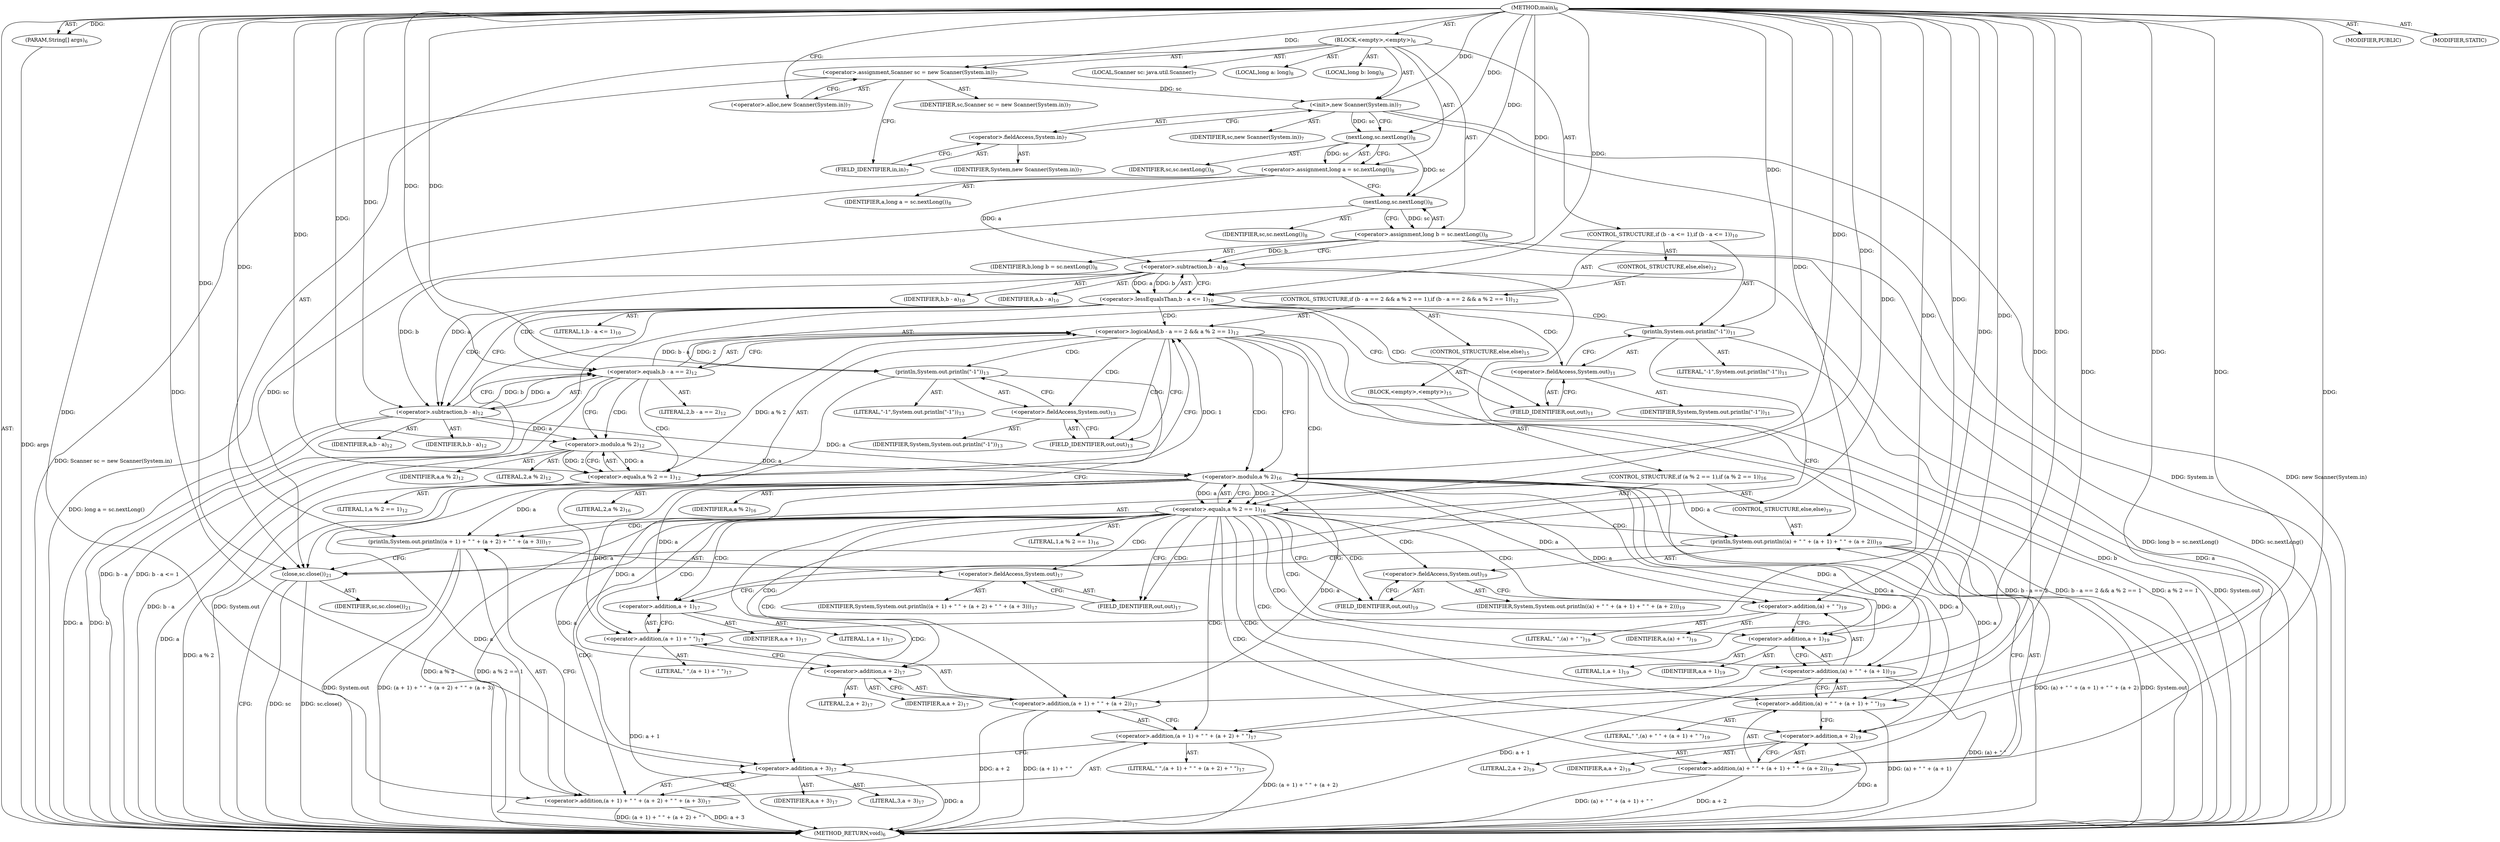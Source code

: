 digraph "main" {  
"19" [label = <(METHOD,main)<SUB>6</SUB>> ]
"20" [label = <(PARAM,String[] args)<SUB>6</SUB>> ]
"21" [label = <(BLOCK,&lt;empty&gt;,&lt;empty&gt;)<SUB>6</SUB>> ]
"4" [label = <(LOCAL,Scanner sc: java.util.Scanner)<SUB>7</SUB>> ]
"22" [label = <(&lt;operator&gt;.assignment,Scanner sc = new Scanner(System.in))<SUB>7</SUB>> ]
"23" [label = <(IDENTIFIER,sc,Scanner sc = new Scanner(System.in))<SUB>7</SUB>> ]
"24" [label = <(&lt;operator&gt;.alloc,new Scanner(System.in))<SUB>7</SUB>> ]
"25" [label = <(&lt;init&gt;,new Scanner(System.in))<SUB>7</SUB>> ]
"3" [label = <(IDENTIFIER,sc,new Scanner(System.in))<SUB>7</SUB>> ]
"26" [label = <(&lt;operator&gt;.fieldAccess,System.in)<SUB>7</SUB>> ]
"27" [label = <(IDENTIFIER,System,new Scanner(System.in))<SUB>7</SUB>> ]
"28" [label = <(FIELD_IDENTIFIER,in,in)<SUB>7</SUB>> ]
"29" [label = <(LOCAL,long a: long)<SUB>8</SUB>> ]
"30" [label = <(&lt;operator&gt;.assignment,long a = sc.nextLong())<SUB>8</SUB>> ]
"31" [label = <(IDENTIFIER,a,long a = sc.nextLong())<SUB>8</SUB>> ]
"32" [label = <(nextLong,sc.nextLong())<SUB>8</SUB>> ]
"33" [label = <(IDENTIFIER,sc,sc.nextLong())<SUB>8</SUB>> ]
"34" [label = <(LOCAL,long b: long)<SUB>8</SUB>> ]
"35" [label = <(&lt;operator&gt;.assignment,long b = sc.nextLong())<SUB>8</SUB>> ]
"36" [label = <(IDENTIFIER,b,long b = sc.nextLong())<SUB>8</SUB>> ]
"37" [label = <(nextLong,sc.nextLong())<SUB>8</SUB>> ]
"38" [label = <(IDENTIFIER,sc,sc.nextLong())<SUB>8</SUB>> ]
"39" [label = <(CONTROL_STRUCTURE,if (b - a &lt;= 1),if (b - a &lt;= 1))<SUB>10</SUB>> ]
"40" [label = <(&lt;operator&gt;.lessEqualsThan,b - a &lt;= 1)<SUB>10</SUB>> ]
"41" [label = <(&lt;operator&gt;.subtraction,b - a)<SUB>10</SUB>> ]
"42" [label = <(IDENTIFIER,b,b - a)<SUB>10</SUB>> ]
"43" [label = <(IDENTIFIER,a,b - a)<SUB>10</SUB>> ]
"44" [label = <(LITERAL,1,b - a &lt;= 1)<SUB>10</SUB>> ]
"45" [label = <(println,System.out.println(&quot;-1&quot;))<SUB>11</SUB>> ]
"46" [label = <(&lt;operator&gt;.fieldAccess,System.out)<SUB>11</SUB>> ]
"47" [label = <(IDENTIFIER,System,System.out.println(&quot;-1&quot;))<SUB>11</SUB>> ]
"48" [label = <(FIELD_IDENTIFIER,out,out)<SUB>11</SUB>> ]
"49" [label = <(LITERAL,&quot;-1&quot;,System.out.println(&quot;-1&quot;))<SUB>11</SUB>> ]
"50" [label = <(CONTROL_STRUCTURE,else,else)<SUB>12</SUB>> ]
"51" [label = <(CONTROL_STRUCTURE,if (b - a == 2 &amp;&amp; a % 2 == 1),if (b - a == 2 &amp;&amp; a % 2 == 1))<SUB>12</SUB>> ]
"52" [label = <(&lt;operator&gt;.logicalAnd,b - a == 2 &amp;&amp; a % 2 == 1)<SUB>12</SUB>> ]
"53" [label = <(&lt;operator&gt;.equals,b - a == 2)<SUB>12</SUB>> ]
"54" [label = <(&lt;operator&gt;.subtraction,b - a)<SUB>12</SUB>> ]
"55" [label = <(IDENTIFIER,b,b - a)<SUB>12</SUB>> ]
"56" [label = <(IDENTIFIER,a,b - a)<SUB>12</SUB>> ]
"57" [label = <(LITERAL,2,b - a == 2)<SUB>12</SUB>> ]
"58" [label = <(&lt;operator&gt;.equals,a % 2 == 1)<SUB>12</SUB>> ]
"59" [label = <(&lt;operator&gt;.modulo,a % 2)<SUB>12</SUB>> ]
"60" [label = <(IDENTIFIER,a,a % 2)<SUB>12</SUB>> ]
"61" [label = <(LITERAL,2,a % 2)<SUB>12</SUB>> ]
"62" [label = <(LITERAL,1,a % 2 == 1)<SUB>12</SUB>> ]
"63" [label = <(println,System.out.println(&quot;-1&quot;))<SUB>13</SUB>> ]
"64" [label = <(&lt;operator&gt;.fieldAccess,System.out)<SUB>13</SUB>> ]
"65" [label = <(IDENTIFIER,System,System.out.println(&quot;-1&quot;))<SUB>13</SUB>> ]
"66" [label = <(FIELD_IDENTIFIER,out,out)<SUB>13</SUB>> ]
"67" [label = <(LITERAL,&quot;-1&quot;,System.out.println(&quot;-1&quot;))<SUB>13</SUB>> ]
"68" [label = <(CONTROL_STRUCTURE,else,else)<SUB>15</SUB>> ]
"69" [label = <(BLOCK,&lt;empty&gt;,&lt;empty&gt;)<SUB>15</SUB>> ]
"70" [label = <(CONTROL_STRUCTURE,if (a % 2 == 1),if (a % 2 == 1))<SUB>16</SUB>> ]
"71" [label = <(&lt;operator&gt;.equals,a % 2 == 1)<SUB>16</SUB>> ]
"72" [label = <(&lt;operator&gt;.modulo,a % 2)<SUB>16</SUB>> ]
"73" [label = <(IDENTIFIER,a,a % 2)<SUB>16</SUB>> ]
"74" [label = <(LITERAL,2,a % 2)<SUB>16</SUB>> ]
"75" [label = <(LITERAL,1,a % 2 == 1)<SUB>16</SUB>> ]
"76" [label = <(println,System.out.println((a + 1) + &quot; &quot; + (a + 2) + &quot; &quot; + (a + 3)))<SUB>17</SUB>> ]
"77" [label = <(&lt;operator&gt;.fieldAccess,System.out)<SUB>17</SUB>> ]
"78" [label = <(IDENTIFIER,System,System.out.println((a + 1) + &quot; &quot; + (a + 2) + &quot; &quot; + (a + 3)))<SUB>17</SUB>> ]
"79" [label = <(FIELD_IDENTIFIER,out,out)<SUB>17</SUB>> ]
"80" [label = <(&lt;operator&gt;.addition,(a + 1) + &quot; &quot; + (a + 2) + &quot; &quot; + (a + 3))<SUB>17</SUB>> ]
"81" [label = <(&lt;operator&gt;.addition,(a + 1) + &quot; &quot; + (a + 2) + &quot; &quot;)<SUB>17</SUB>> ]
"82" [label = <(&lt;operator&gt;.addition,(a + 1) + &quot; &quot; + (a + 2))<SUB>17</SUB>> ]
"83" [label = <(&lt;operator&gt;.addition,(a + 1) + &quot; &quot;)<SUB>17</SUB>> ]
"84" [label = <(&lt;operator&gt;.addition,a + 1)<SUB>17</SUB>> ]
"85" [label = <(IDENTIFIER,a,a + 1)<SUB>17</SUB>> ]
"86" [label = <(LITERAL,1,a + 1)<SUB>17</SUB>> ]
"87" [label = <(LITERAL,&quot; &quot;,(a + 1) + &quot; &quot;)<SUB>17</SUB>> ]
"88" [label = <(&lt;operator&gt;.addition,a + 2)<SUB>17</SUB>> ]
"89" [label = <(IDENTIFIER,a,a + 2)<SUB>17</SUB>> ]
"90" [label = <(LITERAL,2,a + 2)<SUB>17</SUB>> ]
"91" [label = <(LITERAL,&quot; &quot;,(a + 1) + &quot; &quot; + (a + 2) + &quot; &quot;)<SUB>17</SUB>> ]
"92" [label = <(&lt;operator&gt;.addition,a + 3)<SUB>17</SUB>> ]
"93" [label = <(IDENTIFIER,a,a + 3)<SUB>17</SUB>> ]
"94" [label = <(LITERAL,3,a + 3)<SUB>17</SUB>> ]
"95" [label = <(CONTROL_STRUCTURE,else,else)<SUB>19</SUB>> ]
"96" [label = <(println,System.out.println((a) + &quot; &quot; + (a + 1) + &quot; &quot; + (a + 2)))<SUB>19</SUB>> ]
"97" [label = <(&lt;operator&gt;.fieldAccess,System.out)<SUB>19</SUB>> ]
"98" [label = <(IDENTIFIER,System,System.out.println((a) + &quot; &quot; + (a + 1) + &quot; &quot; + (a + 2)))<SUB>19</SUB>> ]
"99" [label = <(FIELD_IDENTIFIER,out,out)<SUB>19</SUB>> ]
"100" [label = <(&lt;operator&gt;.addition,(a) + &quot; &quot; + (a + 1) + &quot; &quot; + (a + 2))<SUB>19</SUB>> ]
"101" [label = <(&lt;operator&gt;.addition,(a) + &quot; &quot; + (a + 1) + &quot; &quot;)<SUB>19</SUB>> ]
"102" [label = <(&lt;operator&gt;.addition,(a) + &quot; &quot; + (a + 1))<SUB>19</SUB>> ]
"103" [label = <(&lt;operator&gt;.addition,(a) + &quot; &quot;)<SUB>19</SUB>> ]
"104" [label = <(IDENTIFIER,a,(a) + &quot; &quot;)<SUB>19</SUB>> ]
"105" [label = <(LITERAL,&quot; &quot;,(a) + &quot; &quot;)<SUB>19</SUB>> ]
"106" [label = <(&lt;operator&gt;.addition,a + 1)<SUB>19</SUB>> ]
"107" [label = <(IDENTIFIER,a,a + 1)<SUB>19</SUB>> ]
"108" [label = <(LITERAL,1,a + 1)<SUB>19</SUB>> ]
"109" [label = <(LITERAL,&quot; &quot;,(a) + &quot; &quot; + (a + 1) + &quot; &quot;)<SUB>19</SUB>> ]
"110" [label = <(&lt;operator&gt;.addition,a + 2)<SUB>19</SUB>> ]
"111" [label = <(IDENTIFIER,a,a + 2)<SUB>19</SUB>> ]
"112" [label = <(LITERAL,2,a + 2)<SUB>19</SUB>> ]
"113" [label = <(close,sc.close())<SUB>21</SUB>> ]
"114" [label = <(IDENTIFIER,sc,sc.close())<SUB>21</SUB>> ]
"115" [label = <(MODIFIER,PUBLIC)> ]
"116" [label = <(MODIFIER,STATIC)> ]
"117" [label = <(METHOD_RETURN,void)<SUB>6</SUB>> ]
  "19" -> "20"  [ label = "AST: "] 
  "19" -> "21"  [ label = "AST: "] 
  "19" -> "115"  [ label = "AST: "] 
  "19" -> "116"  [ label = "AST: "] 
  "19" -> "117"  [ label = "AST: "] 
  "21" -> "4"  [ label = "AST: "] 
  "21" -> "22"  [ label = "AST: "] 
  "21" -> "25"  [ label = "AST: "] 
  "21" -> "29"  [ label = "AST: "] 
  "21" -> "30"  [ label = "AST: "] 
  "21" -> "34"  [ label = "AST: "] 
  "21" -> "35"  [ label = "AST: "] 
  "21" -> "39"  [ label = "AST: "] 
  "21" -> "113"  [ label = "AST: "] 
  "22" -> "23"  [ label = "AST: "] 
  "22" -> "24"  [ label = "AST: "] 
  "25" -> "3"  [ label = "AST: "] 
  "25" -> "26"  [ label = "AST: "] 
  "26" -> "27"  [ label = "AST: "] 
  "26" -> "28"  [ label = "AST: "] 
  "30" -> "31"  [ label = "AST: "] 
  "30" -> "32"  [ label = "AST: "] 
  "32" -> "33"  [ label = "AST: "] 
  "35" -> "36"  [ label = "AST: "] 
  "35" -> "37"  [ label = "AST: "] 
  "37" -> "38"  [ label = "AST: "] 
  "39" -> "40"  [ label = "AST: "] 
  "39" -> "45"  [ label = "AST: "] 
  "39" -> "50"  [ label = "AST: "] 
  "40" -> "41"  [ label = "AST: "] 
  "40" -> "44"  [ label = "AST: "] 
  "41" -> "42"  [ label = "AST: "] 
  "41" -> "43"  [ label = "AST: "] 
  "45" -> "46"  [ label = "AST: "] 
  "45" -> "49"  [ label = "AST: "] 
  "46" -> "47"  [ label = "AST: "] 
  "46" -> "48"  [ label = "AST: "] 
  "50" -> "51"  [ label = "AST: "] 
  "51" -> "52"  [ label = "AST: "] 
  "51" -> "63"  [ label = "AST: "] 
  "51" -> "68"  [ label = "AST: "] 
  "52" -> "53"  [ label = "AST: "] 
  "52" -> "58"  [ label = "AST: "] 
  "53" -> "54"  [ label = "AST: "] 
  "53" -> "57"  [ label = "AST: "] 
  "54" -> "55"  [ label = "AST: "] 
  "54" -> "56"  [ label = "AST: "] 
  "58" -> "59"  [ label = "AST: "] 
  "58" -> "62"  [ label = "AST: "] 
  "59" -> "60"  [ label = "AST: "] 
  "59" -> "61"  [ label = "AST: "] 
  "63" -> "64"  [ label = "AST: "] 
  "63" -> "67"  [ label = "AST: "] 
  "64" -> "65"  [ label = "AST: "] 
  "64" -> "66"  [ label = "AST: "] 
  "68" -> "69"  [ label = "AST: "] 
  "69" -> "70"  [ label = "AST: "] 
  "70" -> "71"  [ label = "AST: "] 
  "70" -> "76"  [ label = "AST: "] 
  "70" -> "95"  [ label = "AST: "] 
  "71" -> "72"  [ label = "AST: "] 
  "71" -> "75"  [ label = "AST: "] 
  "72" -> "73"  [ label = "AST: "] 
  "72" -> "74"  [ label = "AST: "] 
  "76" -> "77"  [ label = "AST: "] 
  "76" -> "80"  [ label = "AST: "] 
  "77" -> "78"  [ label = "AST: "] 
  "77" -> "79"  [ label = "AST: "] 
  "80" -> "81"  [ label = "AST: "] 
  "80" -> "92"  [ label = "AST: "] 
  "81" -> "82"  [ label = "AST: "] 
  "81" -> "91"  [ label = "AST: "] 
  "82" -> "83"  [ label = "AST: "] 
  "82" -> "88"  [ label = "AST: "] 
  "83" -> "84"  [ label = "AST: "] 
  "83" -> "87"  [ label = "AST: "] 
  "84" -> "85"  [ label = "AST: "] 
  "84" -> "86"  [ label = "AST: "] 
  "88" -> "89"  [ label = "AST: "] 
  "88" -> "90"  [ label = "AST: "] 
  "92" -> "93"  [ label = "AST: "] 
  "92" -> "94"  [ label = "AST: "] 
  "95" -> "96"  [ label = "AST: "] 
  "96" -> "97"  [ label = "AST: "] 
  "96" -> "100"  [ label = "AST: "] 
  "97" -> "98"  [ label = "AST: "] 
  "97" -> "99"  [ label = "AST: "] 
  "100" -> "101"  [ label = "AST: "] 
  "100" -> "110"  [ label = "AST: "] 
  "101" -> "102"  [ label = "AST: "] 
  "101" -> "109"  [ label = "AST: "] 
  "102" -> "103"  [ label = "AST: "] 
  "102" -> "106"  [ label = "AST: "] 
  "103" -> "104"  [ label = "AST: "] 
  "103" -> "105"  [ label = "AST: "] 
  "106" -> "107"  [ label = "AST: "] 
  "106" -> "108"  [ label = "AST: "] 
  "110" -> "111"  [ label = "AST: "] 
  "110" -> "112"  [ label = "AST: "] 
  "113" -> "114"  [ label = "AST: "] 
  "22" -> "28"  [ label = "CFG: "] 
  "25" -> "32"  [ label = "CFG: "] 
  "30" -> "37"  [ label = "CFG: "] 
  "35" -> "41"  [ label = "CFG: "] 
  "113" -> "117"  [ label = "CFG: "] 
  "24" -> "22"  [ label = "CFG: "] 
  "26" -> "25"  [ label = "CFG: "] 
  "32" -> "30"  [ label = "CFG: "] 
  "37" -> "35"  [ label = "CFG: "] 
  "40" -> "48"  [ label = "CFG: "] 
  "40" -> "54"  [ label = "CFG: "] 
  "45" -> "113"  [ label = "CFG: "] 
  "28" -> "26"  [ label = "CFG: "] 
  "41" -> "40"  [ label = "CFG: "] 
  "46" -> "45"  [ label = "CFG: "] 
  "48" -> "46"  [ label = "CFG: "] 
  "52" -> "66"  [ label = "CFG: "] 
  "52" -> "72"  [ label = "CFG: "] 
  "63" -> "113"  [ label = "CFG: "] 
  "53" -> "52"  [ label = "CFG: "] 
  "53" -> "59"  [ label = "CFG: "] 
  "58" -> "52"  [ label = "CFG: "] 
  "64" -> "63"  [ label = "CFG: "] 
  "54" -> "53"  [ label = "CFG: "] 
  "59" -> "58"  [ label = "CFG: "] 
  "66" -> "64"  [ label = "CFG: "] 
  "71" -> "79"  [ label = "CFG: "] 
  "71" -> "99"  [ label = "CFG: "] 
  "76" -> "113"  [ label = "CFG: "] 
  "72" -> "71"  [ label = "CFG: "] 
  "77" -> "84"  [ label = "CFG: "] 
  "80" -> "76"  [ label = "CFG: "] 
  "96" -> "113"  [ label = "CFG: "] 
  "79" -> "77"  [ label = "CFG: "] 
  "81" -> "92"  [ label = "CFG: "] 
  "92" -> "80"  [ label = "CFG: "] 
  "97" -> "103"  [ label = "CFG: "] 
  "100" -> "96"  [ label = "CFG: "] 
  "82" -> "81"  [ label = "CFG: "] 
  "99" -> "97"  [ label = "CFG: "] 
  "101" -> "110"  [ label = "CFG: "] 
  "110" -> "100"  [ label = "CFG: "] 
  "83" -> "88"  [ label = "CFG: "] 
  "88" -> "82"  [ label = "CFG: "] 
  "102" -> "101"  [ label = "CFG: "] 
  "84" -> "83"  [ label = "CFG: "] 
  "103" -> "106"  [ label = "CFG: "] 
  "106" -> "102"  [ label = "CFG: "] 
  "19" -> "24"  [ label = "CFG: "] 
  "20" -> "117"  [ label = "DDG: args"] 
  "22" -> "117"  [ label = "DDG: Scanner sc = new Scanner(System.in)"] 
  "25" -> "117"  [ label = "DDG: System.in"] 
  "25" -> "117"  [ label = "DDG: new Scanner(System.in)"] 
  "30" -> "117"  [ label = "DDG: long a = sc.nextLong()"] 
  "35" -> "117"  [ label = "DDG: sc.nextLong()"] 
  "35" -> "117"  [ label = "DDG: long b = sc.nextLong()"] 
  "41" -> "117"  [ label = "DDG: b"] 
  "41" -> "117"  [ label = "DDG: a"] 
  "40" -> "117"  [ label = "DDG: b - a"] 
  "40" -> "117"  [ label = "DDG: b - a &lt;= 1"] 
  "54" -> "117"  [ label = "DDG: b"] 
  "54" -> "117"  [ label = "DDG: a"] 
  "53" -> "117"  [ label = "DDG: b - a"] 
  "52" -> "117"  [ label = "DDG: b - a == 2"] 
  "59" -> "117"  [ label = "DDG: a"] 
  "58" -> "117"  [ label = "DDG: a % 2"] 
  "52" -> "117"  [ label = "DDG: a % 2 == 1"] 
  "52" -> "117"  [ label = "DDG: b - a == 2 &amp;&amp; a % 2 == 1"] 
  "71" -> "117"  [ label = "DDG: a % 2"] 
  "71" -> "117"  [ label = "DDG: a % 2 == 1"] 
  "96" -> "117"  [ label = "DDG: System.out"] 
  "102" -> "117"  [ label = "DDG: (a) + &quot; &quot;"] 
  "102" -> "117"  [ label = "DDG: a + 1"] 
  "101" -> "117"  [ label = "DDG: (a) + &quot; &quot; + (a + 1)"] 
  "100" -> "117"  [ label = "DDG: (a) + &quot; &quot; + (a + 1) + &quot; &quot;"] 
  "110" -> "117"  [ label = "DDG: a"] 
  "100" -> "117"  [ label = "DDG: a + 2"] 
  "96" -> "117"  [ label = "DDG: (a) + &quot; &quot; + (a + 1) + &quot; &quot; + (a + 2)"] 
  "76" -> "117"  [ label = "DDG: System.out"] 
  "83" -> "117"  [ label = "DDG: a + 1"] 
  "82" -> "117"  [ label = "DDG: (a + 1) + &quot; &quot;"] 
  "82" -> "117"  [ label = "DDG: a + 2"] 
  "81" -> "117"  [ label = "DDG: (a + 1) + &quot; &quot; + (a + 2)"] 
  "80" -> "117"  [ label = "DDG: (a + 1) + &quot; &quot; + (a + 2) + &quot; &quot;"] 
  "92" -> "117"  [ label = "DDG: a"] 
  "80" -> "117"  [ label = "DDG: a + 3"] 
  "76" -> "117"  [ label = "DDG: (a + 1) + &quot; &quot; + (a + 2) + &quot; &quot; + (a + 3)"] 
  "63" -> "117"  [ label = "DDG: System.out"] 
  "45" -> "117"  [ label = "DDG: System.out"] 
  "113" -> "117"  [ label = "DDG: sc"] 
  "113" -> "117"  [ label = "DDG: sc.close()"] 
  "19" -> "20"  [ label = "DDG: "] 
  "19" -> "22"  [ label = "DDG: "] 
  "32" -> "30"  [ label = "DDG: sc"] 
  "37" -> "35"  [ label = "DDG: sc"] 
  "22" -> "25"  [ label = "DDG: sc"] 
  "19" -> "25"  [ label = "DDG: "] 
  "37" -> "113"  [ label = "DDG: sc"] 
  "19" -> "113"  [ label = "DDG: "] 
  "25" -> "32"  [ label = "DDG: sc"] 
  "19" -> "32"  [ label = "DDG: "] 
  "32" -> "37"  [ label = "DDG: sc"] 
  "19" -> "37"  [ label = "DDG: "] 
  "41" -> "40"  [ label = "DDG: b"] 
  "41" -> "40"  [ label = "DDG: a"] 
  "19" -> "40"  [ label = "DDG: "] 
  "19" -> "45"  [ label = "DDG: "] 
  "35" -> "41"  [ label = "DDG: b"] 
  "19" -> "41"  [ label = "DDG: "] 
  "30" -> "41"  [ label = "DDG: a"] 
  "53" -> "52"  [ label = "DDG: b - a"] 
  "53" -> "52"  [ label = "DDG: 2"] 
  "58" -> "52"  [ label = "DDG: a % 2"] 
  "58" -> "52"  [ label = "DDG: 1"] 
  "19" -> "63"  [ label = "DDG: "] 
  "54" -> "53"  [ label = "DDG: b"] 
  "54" -> "53"  [ label = "DDG: a"] 
  "19" -> "53"  [ label = "DDG: "] 
  "59" -> "58"  [ label = "DDG: a"] 
  "59" -> "58"  [ label = "DDG: 2"] 
  "19" -> "58"  [ label = "DDG: "] 
  "41" -> "54"  [ label = "DDG: b"] 
  "19" -> "54"  [ label = "DDG: "] 
  "41" -> "54"  [ label = "DDG: a"] 
  "54" -> "59"  [ label = "DDG: a"] 
  "19" -> "59"  [ label = "DDG: "] 
  "72" -> "71"  [ label = "DDG: a"] 
  "72" -> "71"  [ label = "DDG: 2"] 
  "19" -> "71"  [ label = "DDG: "] 
  "72" -> "76"  [ label = "DDG: a"] 
  "19" -> "76"  [ label = "DDG: "] 
  "54" -> "72"  [ label = "DDG: a"] 
  "59" -> "72"  [ label = "DDG: a"] 
  "19" -> "72"  [ label = "DDG: "] 
  "72" -> "80"  [ label = "DDG: a"] 
  "19" -> "80"  [ label = "DDG: "] 
  "72" -> "96"  [ label = "DDG: a"] 
  "19" -> "96"  [ label = "DDG: "] 
  "72" -> "81"  [ label = "DDG: a"] 
  "19" -> "81"  [ label = "DDG: "] 
  "19" -> "92"  [ label = "DDG: "] 
  "72" -> "92"  [ label = "DDG: a"] 
  "72" -> "100"  [ label = "DDG: a"] 
  "19" -> "100"  [ label = "DDG: "] 
  "72" -> "82"  [ label = "DDG: a"] 
  "19" -> "82"  [ label = "DDG: "] 
  "72" -> "101"  [ label = "DDG: a"] 
  "19" -> "101"  [ label = "DDG: "] 
  "19" -> "110"  [ label = "DDG: "] 
  "72" -> "110"  [ label = "DDG: a"] 
  "72" -> "83"  [ label = "DDG: a"] 
  "19" -> "83"  [ label = "DDG: "] 
  "19" -> "88"  [ label = "DDG: "] 
  "72" -> "88"  [ label = "DDG: a"] 
  "72" -> "102"  [ label = "DDG: a"] 
  "19" -> "102"  [ label = "DDG: "] 
  "72" -> "84"  [ label = "DDG: a"] 
  "19" -> "84"  [ label = "DDG: "] 
  "72" -> "103"  [ label = "DDG: a"] 
  "19" -> "103"  [ label = "DDG: "] 
  "19" -> "106"  [ label = "DDG: "] 
  "72" -> "106"  [ label = "DDG: a"] 
  "40" -> "48"  [ label = "CDG: "] 
  "40" -> "52"  [ label = "CDG: "] 
  "40" -> "46"  [ label = "CDG: "] 
  "40" -> "45"  [ label = "CDG: "] 
  "40" -> "54"  [ label = "CDG: "] 
  "40" -> "53"  [ label = "CDG: "] 
  "52" -> "64"  [ label = "CDG: "] 
  "52" -> "66"  [ label = "CDG: "] 
  "52" -> "72"  [ label = "CDG: "] 
  "52" -> "71"  [ label = "CDG: "] 
  "52" -> "63"  [ label = "CDG: "] 
  "53" -> "59"  [ label = "CDG: "] 
  "53" -> "58"  [ label = "CDG: "] 
  "71" -> "96"  [ label = "CDG: "] 
  "71" -> "77"  [ label = "CDG: "] 
  "71" -> "99"  [ label = "CDG: "] 
  "71" -> "81"  [ label = "CDG: "] 
  "71" -> "84"  [ label = "CDG: "] 
  "71" -> "102"  [ label = "CDG: "] 
  "71" -> "103"  [ label = "CDG: "] 
  "71" -> "92"  [ label = "CDG: "] 
  "71" -> "106"  [ label = "CDG: "] 
  "71" -> "76"  [ label = "CDG: "] 
  "71" -> "97"  [ label = "CDG: "] 
  "71" -> "82"  [ label = "CDG: "] 
  "71" -> "101"  [ label = "CDG: "] 
  "71" -> "79"  [ label = "CDG: "] 
  "71" -> "80"  [ label = "CDG: "] 
  "71" -> "83"  [ label = "CDG: "] 
  "71" -> "100"  [ label = "CDG: "] 
  "71" -> "88"  [ label = "CDG: "] 
  "71" -> "110"  [ label = "CDG: "] 
}
